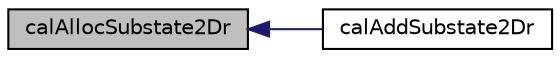 digraph "calAllocSubstate2Dr"
{
  edge [fontname="Helvetica",fontsize="10",labelfontname="Helvetica",labelfontsize="10"];
  node [fontname="Helvetica",fontsize="10",shape=record];
  rankdir="LR";
  Node1 [label="calAllocSubstate2Dr",height=0.2,width=0.4,color="black", fillcolor="grey75", style="filled" fontcolor="black"];
  Node1 -> Node2 [dir="back",color="midnightblue",fontsize="10",style="solid",fontname="Helvetica"];
  Node2 [label="calAddSubstate2Dr",height=0.2,width=0.4,color="black", fillcolor="white", style="filled",URL="$cal2_d_8h.html#afb8dc71512dfde0fe29affdaba510d98",tooltip="Creates and adds a new real (floating point) substate to CALModel2D::pQr_array and return a pointer t..."];
}
